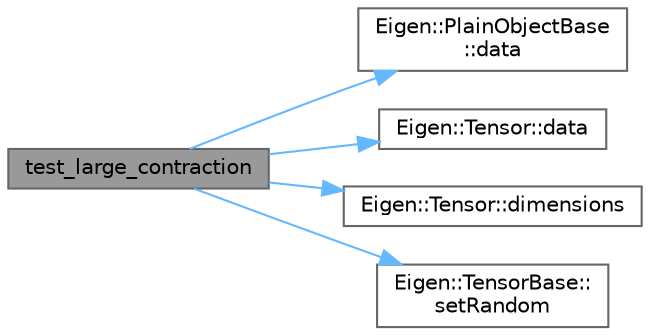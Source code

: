 digraph "test_large_contraction"
{
 // LATEX_PDF_SIZE
  bgcolor="transparent";
  edge [fontname=Helvetica,fontsize=10,labelfontname=Helvetica,labelfontsize=10];
  node [fontname=Helvetica,fontsize=10,shape=box,height=0.2,width=0.4];
  rankdir="LR";
  Node1 [id="Node000001",label="test_large_contraction",height=0.2,width=0.4,color="gray40", fillcolor="grey60", style="filled", fontcolor="black",tooltip=" "];
  Node1 -> Node2 [id="edge1_Node000001_Node000002",color="steelblue1",style="solid",tooltip=" "];
  Node2 [id="Node000002",label="Eigen::PlainObjectBase\l::data",height=0.2,width=0.4,color="grey40", fillcolor="white", style="filled",URL="$class_eigen_1_1_plain_object_base.html#a322d4d48cc285b60e0dff100db522342",tooltip=" "];
  Node1 -> Node3 [id="edge2_Node000001_Node000003",color="steelblue1",style="solid",tooltip=" "];
  Node3 [id="Node000003",label="Eigen::Tensor::data",height=0.2,width=0.4,color="grey40", fillcolor="white", style="filled",URL="$class_eigen_1_1_tensor.html#a85786e910919756b2aac8e785bd8fb95",tooltip=" "];
  Node1 -> Node4 [id="edge3_Node000001_Node000004",color="steelblue1",style="solid",tooltip=" "];
  Node4 [id="Node000004",label="Eigen::Tensor::dimensions",height=0.2,width=0.4,color="grey40", fillcolor="white", style="filled",URL="$class_eigen_1_1_tensor.html#afcdacf58c5ed7c2266a98a27008e183d",tooltip=" "];
  Node1 -> Node5 [id="edge4_Node000001_Node000005",color="steelblue1",style="solid",tooltip=" "];
  Node5 [id="Node000005",label="Eigen::TensorBase::\lsetRandom",height=0.2,width=0.4,color="grey40", fillcolor="white", style="filled",URL="$class_eigen_1_1_tensor_base.html#afdc88de9b71bae20bb0b59e261e9a6a4",tooltip=" "];
}
